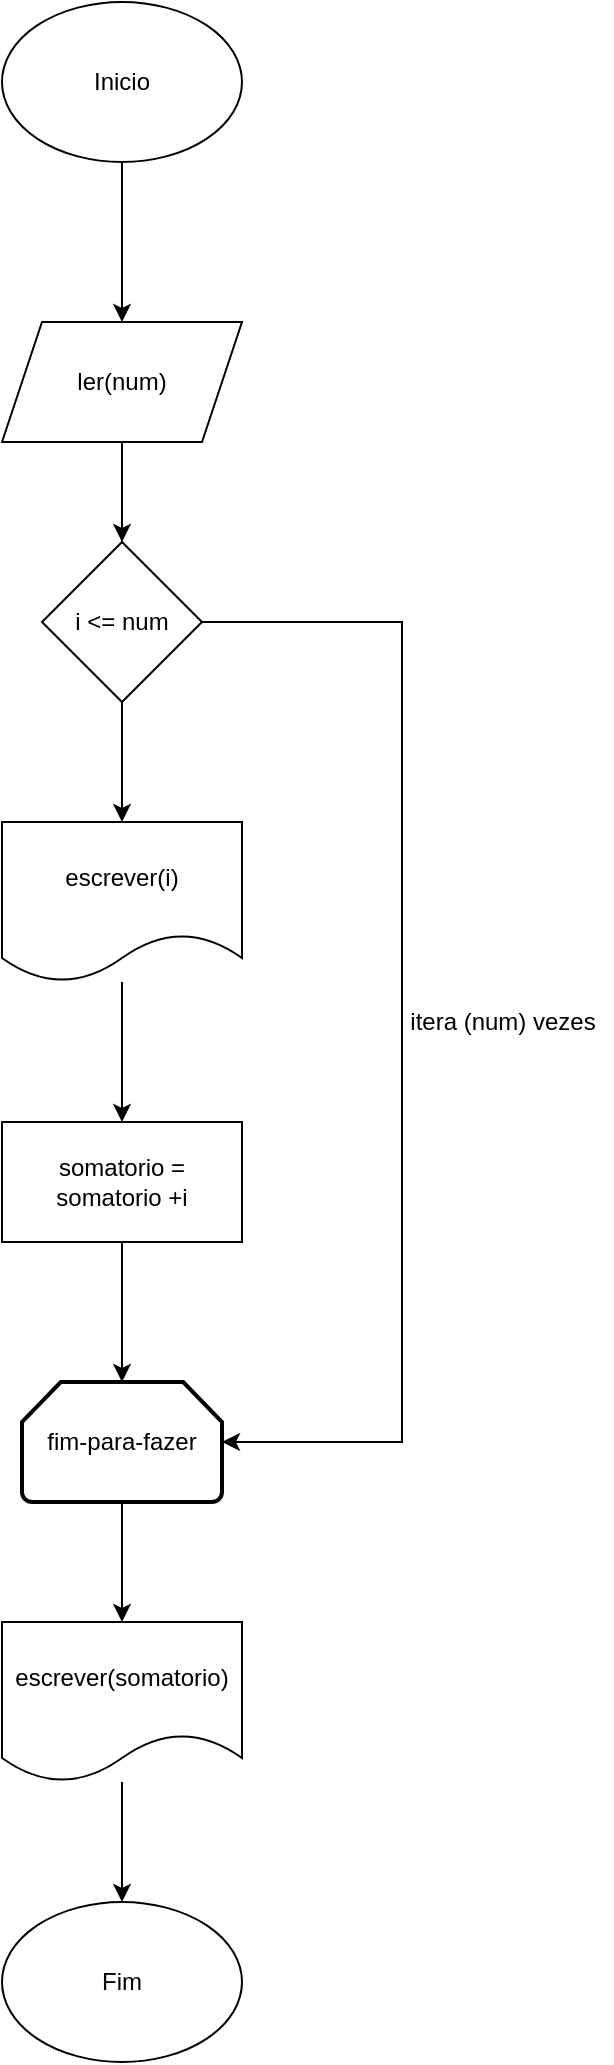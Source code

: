 <mxfile version="13.9.9" type="device"><diagram id="8wSzY7RXAkaJJXP0MiO6" name="Page-1"><mxGraphModel dx="1038" dy="585" grid="1" gridSize="10" guides="1" tooltips="1" connect="1" arrows="1" fold="1" page="1" pageScale="1" pageWidth="1654" pageHeight="2336" math="0" shadow="0"><root><mxCell id="0"/><mxCell id="1" parent="0"/><mxCell id="Be9J0GdEJ_qID2a9wzXW-10" style="edgeStyle=orthogonalEdgeStyle;rounded=0;orthogonalLoop=1;jettySize=auto;html=1;" parent="1" source="Be9J0GdEJ_qID2a9wzXW-1" target="Be9J0GdEJ_qID2a9wzXW-2" edge="1"><mxGeometry relative="1" as="geometry"/></mxCell><mxCell id="Be9J0GdEJ_qID2a9wzXW-1" value="Inicio" style="ellipse;whiteSpace=wrap;html=1;" parent="1" vertex="1"><mxGeometry x="440" y="160" width="120" height="80" as="geometry"/></mxCell><mxCell id="Be9J0GdEJ_qID2a9wzXW-11" style="edgeStyle=orthogonalEdgeStyle;rounded=0;orthogonalLoop=1;jettySize=auto;html=1;entryX=0.5;entryY=0;entryDx=0;entryDy=0;" parent="1" source="Be9J0GdEJ_qID2a9wzXW-2" target="Be9J0GdEJ_qID2a9wzXW-4" edge="1"><mxGeometry relative="1" as="geometry"/></mxCell><mxCell id="Be9J0GdEJ_qID2a9wzXW-2" value="ler(num)" style="shape=parallelogram;perimeter=parallelogramPerimeter;whiteSpace=wrap;html=1;fixedSize=1;" parent="1" vertex="1"><mxGeometry x="440" y="320" width="120" height="60" as="geometry"/></mxCell><mxCell id="Be9J0GdEJ_qID2a9wzXW-9" style="edgeStyle=orthogonalEdgeStyle;rounded=0;orthogonalLoop=1;jettySize=auto;html=1;entryX=0.5;entryY=0;entryDx=0;entryDy=0;" parent="1" source="Be9J0GdEJ_qID2a9wzXW-4" target="Be9J0GdEJ_qID2a9wzXW-5" edge="1"><mxGeometry relative="1" as="geometry"/></mxCell><mxCell id="Be9J0GdEJ_qID2a9wzXW-12" style="edgeStyle=orthogonalEdgeStyle;rounded=0;orthogonalLoop=1;jettySize=auto;html=1;entryX=1;entryY=0.5;entryDx=0;entryDy=0;entryPerimeter=0;" parent="1" source="Be9J0GdEJ_qID2a9wzXW-4" target="Be9J0GdEJ_qID2a9wzXW-7" edge="1"><mxGeometry relative="1" as="geometry"><Array as="points"><mxPoint x="640" y="470"/><mxPoint x="640" y="880"/></Array></mxGeometry></mxCell><mxCell id="Be9J0GdEJ_qID2a9wzXW-4" value="i &amp;lt;= num" style="rhombus;whiteSpace=wrap;html=1;" parent="1" vertex="1"><mxGeometry x="460" y="430" width="80" height="80" as="geometry"/></mxCell><mxCell id="Be9J0GdEJ_qID2a9wzXW-18" style="edgeStyle=orthogonalEdgeStyle;rounded=0;orthogonalLoop=1;jettySize=auto;html=1;entryX=0.5;entryY=0;entryDx=0;entryDy=0;" parent="1" source="Be9J0GdEJ_qID2a9wzXW-5" target="Be9J0GdEJ_qID2a9wzXW-6" edge="1"><mxGeometry relative="1" as="geometry"/></mxCell><mxCell id="Be9J0GdEJ_qID2a9wzXW-5" value="escrever(i)" style="shape=document;whiteSpace=wrap;html=1;boundedLbl=1;" parent="1" vertex="1"><mxGeometry x="440" y="570" width="120" height="80" as="geometry"/></mxCell><mxCell id="Be9J0GdEJ_qID2a9wzXW-17" style="edgeStyle=orthogonalEdgeStyle;rounded=0;orthogonalLoop=1;jettySize=auto;html=1;entryX=0.5;entryY=0;entryDx=0;entryDy=0;entryPerimeter=0;" parent="1" source="Be9J0GdEJ_qID2a9wzXW-6" target="Be9J0GdEJ_qID2a9wzXW-7" edge="1"><mxGeometry relative="1" as="geometry"/></mxCell><mxCell id="Be9J0GdEJ_qID2a9wzXW-6" value="somatorio = somatorio +i" style="rounded=0;whiteSpace=wrap;html=1;" parent="1" vertex="1"><mxGeometry x="440" y="720" width="120" height="60" as="geometry"/></mxCell><mxCell id="Be9J0GdEJ_qID2a9wzXW-14" style="edgeStyle=orthogonalEdgeStyle;rounded=0;orthogonalLoop=1;jettySize=auto;html=1;" parent="1" source="Be9J0GdEJ_qID2a9wzXW-7" target="Be9J0GdEJ_qID2a9wzXW-13" edge="1"><mxGeometry relative="1" as="geometry"/></mxCell><mxCell id="Be9J0GdEJ_qID2a9wzXW-7" value="fim-para-fazer" style="strokeWidth=2;html=1;shape=mxgraph.flowchart.loop_limit;whiteSpace=wrap;" parent="1" vertex="1"><mxGeometry x="450" y="850" width="100" height="60" as="geometry"/></mxCell><mxCell id="Be9J0GdEJ_qID2a9wzXW-8" value="Fim" style="ellipse;whiteSpace=wrap;html=1;" parent="1" vertex="1"><mxGeometry x="440" y="1110" width="120" height="80" as="geometry"/></mxCell><mxCell id="Be9J0GdEJ_qID2a9wzXW-16" style="edgeStyle=orthogonalEdgeStyle;rounded=0;orthogonalLoop=1;jettySize=auto;html=1;" parent="1" source="Be9J0GdEJ_qID2a9wzXW-13" target="Be9J0GdEJ_qID2a9wzXW-8" edge="1"><mxGeometry relative="1" as="geometry"/></mxCell><mxCell id="Be9J0GdEJ_qID2a9wzXW-13" value="escrever(somatorio)" style="shape=document;whiteSpace=wrap;html=1;boundedLbl=1;" parent="1" vertex="1"><mxGeometry x="440" y="970" width="120" height="80" as="geometry"/></mxCell><mxCell id="Be9J0GdEJ_qID2a9wzXW-15" value="itera (num) vezes" style="text;html=1;align=center;verticalAlign=middle;resizable=0;points=[];autosize=1;" parent="1" vertex="1"><mxGeometry x="635" y="660" width="110" height="20" as="geometry"/></mxCell></root></mxGraphModel></diagram></mxfile>